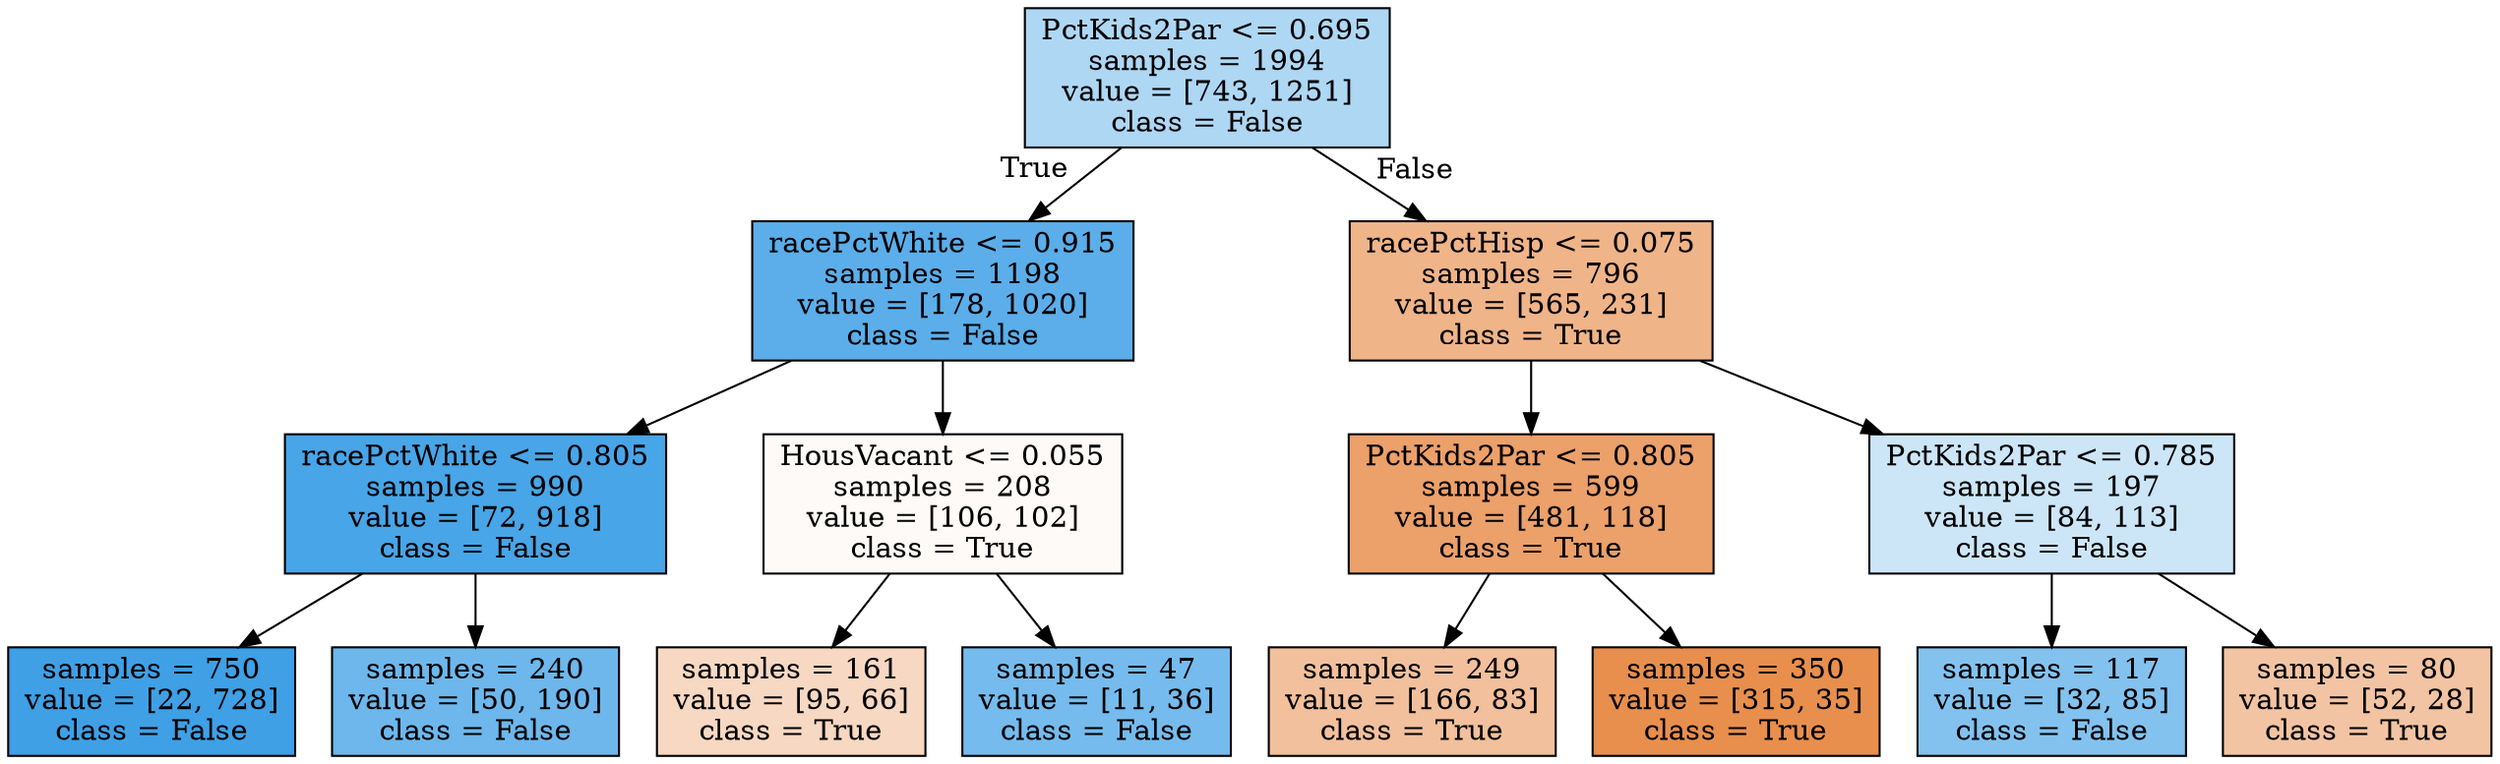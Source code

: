 digraph Tree {
node [shape=box, style="filled", color="black"] ;
0 [label="PctKids2Par <= 0.695\nsamples = 1994\nvalue = [743, 1251]\nclass = False", fillcolor="#399de568"] ;
1 [label="racePctWhite <= 0.915\nsamples = 1198\nvalue = [178, 1020]\nclass = False", fillcolor="#399de5d3"] ;
0 -> 1 [labeldistance=2.5, labelangle=45, headlabel="True"] ;
2 [label="racePctWhite <= 0.805\nsamples = 990\nvalue = [72, 918]\nclass = False", fillcolor="#399de5eb"] ;
1 -> 2 ;
3 [label="samples = 750\nvalue = [22, 728]\nclass = False", fillcolor="#399de5f7"] ;
2 -> 3 ;
4 [label="samples = 240\nvalue = [50, 190]\nclass = False", fillcolor="#399de5bc"] ;
2 -> 4 ;
5 [label="HousVacant <= 0.055\nsamples = 208\nvalue = [106, 102]\nclass = True", fillcolor="#e581390a"] ;
1 -> 5 ;
6 [label="samples = 161\nvalue = [95, 66]\nclass = True", fillcolor="#e581394e"] ;
5 -> 6 ;
7 [label="samples = 47\nvalue = [11, 36]\nclass = False", fillcolor="#399de5b1"] ;
5 -> 7 ;
8 [label="racePctHisp <= 0.075\nsamples = 796\nvalue = [565, 231]\nclass = True", fillcolor="#e5813997"] ;
0 -> 8 [labeldistance=2.5, labelangle=-45, headlabel="False"] ;
9 [label="PctKids2Par <= 0.805\nsamples = 599\nvalue = [481, 118]\nclass = True", fillcolor="#e58139c0"] ;
8 -> 9 ;
10 [label="samples = 249\nvalue = [166, 83]\nclass = True", fillcolor="#e581397f"] ;
9 -> 10 ;
11 [label="samples = 350\nvalue = [315, 35]\nclass = True", fillcolor="#e58139e3"] ;
9 -> 11 ;
12 [label="PctKids2Par <= 0.785\nsamples = 197\nvalue = [84, 113]\nclass = False", fillcolor="#399de541"] ;
8 -> 12 ;
13 [label="samples = 117\nvalue = [32, 85]\nclass = False", fillcolor="#399de59f"] ;
12 -> 13 ;
14 [label="samples = 80\nvalue = [52, 28]\nclass = True", fillcolor="#e5813976"] ;
12 -> 14 ;
}